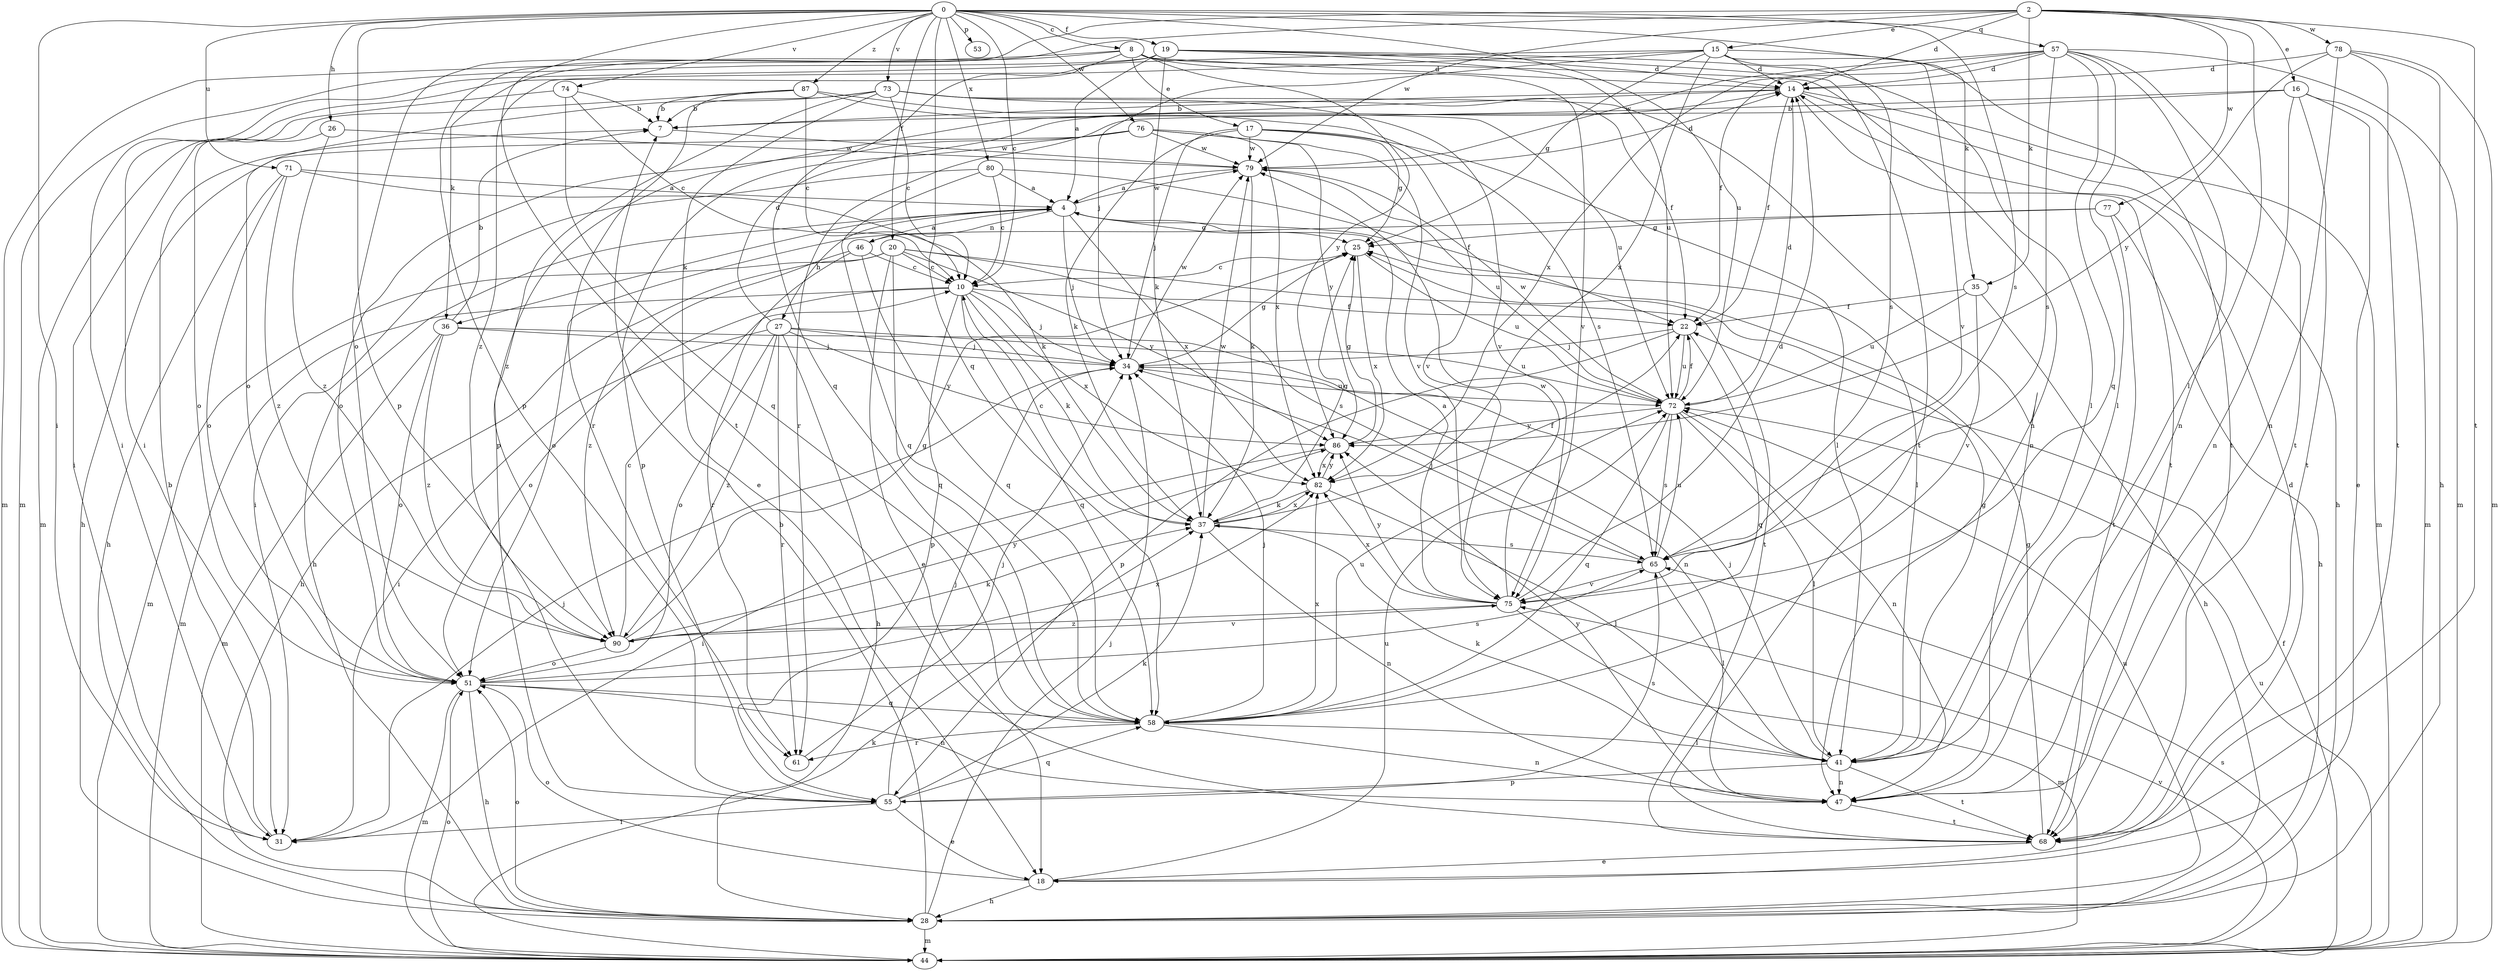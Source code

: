 strict digraph  {
0;
2;
4;
7;
8;
10;
14;
15;
16;
17;
18;
19;
20;
22;
25;
26;
27;
28;
31;
34;
35;
36;
37;
41;
44;
46;
47;
51;
53;
55;
57;
58;
61;
65;
68;
71;
72;
73;
74;
75;
76;
77;
78;
79;
80;
82;
86;
87;
90;
0 -> 8  [label=c];
0 -> 10  [label=c];
0 -> 19  [label=f];
0 -> 20  [label=f];
0 -> 26  [label=h];
0 -> 31  [label=i];
0 -> 35  [label=k];
0 -> 53  [label=p];
0 -> 55  [label=p];
0 -> 57  [label=q];
0 -> 58  [label=q];
0 -> 65  [label=s];
0 -> 68  [label=t];
0 -> 71  [label=u];
0 -> 72  [label=u];
0 -> 73  [label=v];
0 -> 74  [label=v];
0 -> 76  [label=w];
0 -> 80  [label=x];
0 -> 87  [label=z];
2 -> 14  [label=d];
2 -> 15  [label=e];
2 -> 16  [label=e];
2 -> 35  [label=k];
2 -> 41  [label=l];
2 -> 51  [label=o];
2 -> 55  [label=p];
2 -> 68  [label=t];
2 -> 77  [label=w];
2 -> 78  [label=w];
2 -> 79  [label=w];
4 -> 25  [label=g];
4 -> 27  [label=h];
4 -> 28  [label=h];
4 -> 34  [label=j];
4 -> 36  [label=k];
4 -> 41  [label=l];
4 -> 46  [label=n];
4 -> 79  [label=w];
4 -> 82  [label=x];
7 -> 79  [label=w];
8 -> 14  [label=d];
8 -> 17  [label=e];
8 -> 36  [label=k];
8 -> 44  [label=m];
8 -> 47  [label=n];
8 -> 58  [label=q];
8 -> 75  [label=v];
8 -> 86  [label=y];
10 -> 22  [label=f];
10 -> 34  [label=j];
10 -> 37  [label=k];
10 -> 44  [label=m];
10 -> 51  [label=o];
10 -> 55  [label=p];
10 -> 58  [label=q];
10 -> 82  [label=x];
14 -> 7  [label=b];
14 -> 22  [label=f];
14 -> 28  [label=h];
14 -> 44  [label=m];
14 -> 68  [label=t];
14 -> 90  [label=z];
15 -> 14  [label=d];
15 -> 25  [label=g];
15 -> 31  [label=i];
15 -> 34  [label=j];
15 -> 65  [label=s];
15 -> 68  [label=t];
15 -> 75  [label=v];
15 -> 82  [label=x];
15 -> 90  [label=z];
16 -> 7  [label=b];
16 -> 18  [label=e];
16 -> 44  [label=m];
16 -> 47  [label=n];
16 -> 61  [label=r];
16 -> 68  [label=t];
17 -> 25  [label=g];
17 -> 34  [label=j];
17 -> 37  [label=k];
17 -> 41  [label=l];
17 -> 75  [label=v];
17 -> 79  [label=w];
18 -> 14  [label=d];
18 -> 28  [label=h];
18 -> 51  [label=o];
18 -> 72  [label=u];
19 -> 4  [label=a];
19 -> 14  [label=d];
19 -> 31  [label=i];
19 -> 37  [label=k];
19 -> 41  [label=l];
19 -> 44  [label=m];
19 -> 68  [label=t];
19 -> 72  [label=u];
20 -> 10  [label=c];
20 -> 18  [label=e];
20 -> 28  [label=h];
20 -> 44  [label=m];
20 -> 58  [label=q];
20 -> 65  [label=s];
20 -> 68  [label=t];
20 -> 86  [label=y];
22 -> 34  [label=j];
22 -> 55  [label=p];
22 -> 58  [label=q];
22 -> 72  [label=u];
25 -> 10  [label=c];
25 -> 72  [label=u];
25 -> 82  [label=x];
26 -> 51  [label=o];
26 -> 79  [label=w];
26 -> 90  [label=z];
27 -> 14  [label=d];
27 -> 28  [label=h];
27 -> 31  [label=i];
27 -> 34  [label=j];
27 -> 51  [label=o];
27 -> 61  [label=r];
27 -> 72  [label=u];
27 -> 86  [label=y];
27 -> 90  [label=z];
28 -> 7  [label=b];
28 -> 34  [label=j];
28 -> 44  [label=m];
28 -> 51  [label=o];
28 -> 72  [label=u];
31 -> 7  [label=b];
31 -> 34  [label=j];
34 -> 25  [label=g];
34 -> 72  [label=u];
34 -> 79  [label=w];
35 -> 22  [label=f];
35 -> 28  [label=h];
35 -> 72  [label=u];
35 -> 75  [label=v];
36 -> 7  [label=b];
36 -> 34  [label=j];
36 -> 44  [label=m];
36 -> 47  [label=n];
36 -> 51  [label=o];
36 -> 90  [label=z];
37 -> 10  [label=c];
37 -> 22  [label=f];
37 -> 25  [label=g];
37 -> 47  [label=n];
37 -> 65  [label=s];
37 -> 79  [label=w];
37 -> 82  [label=x];
41 -> 25  [label=g];
41 -> 34  [label=j];
41 -> 37  [label=k];
41 -> 47  [label=n];
41 -> 55  [label=p];
41 -> 68  [label=t];
44 -> 22  [label=f];
44 -> 37  [label=k];
44 -> 51  [label=o];
44 -> 65  [label=s];
44 -> 72  [label=u];
44 -> 75  [label=v];
46 -> 4  [label=a];
46 -> 10  [label=c];
46 -> 58  [label=q];
46 -> 61  [label=r];
46 -> 90  [label=z];
47 -> 68  [label=t];
47 -> 86  [label=y];
51 -> 28  [label=h];
51 -> 44  [label=m];
51 -> 47  [label=n];
51 -> 58  [label=q];
51 -> 65  [label=s];
51 -> 82  [label=x];
55 -> 18  [label=e];
55 -> 31  [label=i];
55 -> 34  [label=j];
55 -> 37  [label=k];
55 -> 58  [label=q];
55 -> 65  [label=s];
57 -> 14  [label=d];
57 -> 22  [label=f];
57 -> 41  [label=l];
57 -> 44  [label=m];
57 -> 47  [label=n];
57 -> 58  [label=q];
57 -> 65  [label=s];
57 -> 68  [label=t];
57 -> 79  [label=w];
57 -> 82  [label=x];
58 -> 34  [label=j];
58 -> 41  [label=l];
58 -> 47  [label=n];
58 -> 61  [label=r];
58 -> 72  [label=u];
58 -> 82  [label=x];
61 -> 34  [label=j];
65 -> 34  [label=j];
65 -> 41  [label=l];
65 -> 72  [label=u];
65 -> 75  [label=v];
68 -> 18  [label=e];
68 -> 25  [label=g];
71 -> 4  [label=a];
71 -> 28  [label=h];
71 -> 37  [label=k];
71 -> 51  [label=o];
71 -> 90  [label=z];
72 -> 14  [label=d];
72 -> 22  [label=f];
72 -> 41  [label=l];
72 -> 47  [label=n];
72 -> 58  [label=q];
72 -> 65  [label=s];
72 -> 79  [label=w];
72 -> 86  [label=y];
73 -> 7  [label=b];
73 -> 10  [label=c];
73 -> 18  [label=e];
73 -> 22  [label=f];
73 -> 47  [label=n];
73 -> 51  [label=o];
73 -> 55  [label=p];
73 -> 75  [label=v];
74 -> 7  [label=b];
74 -> 10  [label=c];
74 -> 44  [label=m];
74 -> 58  [label=q];
75 -> 4  [label=a];
75 -> 14  [label=d];
75 -> 44  [label=m];
75 -> 79  [label=w];
75 -> 82  [label=x];
75 -> 86  [label=y];
75 -> 90  [label=z];
76 -> 28  [label=h];
76 -> 51  [label=o];
76 -> 55  [label=p];
76 -> 75  [label=v];
76 -> 79  [label=w];
76 -> 82  [label=x];
76 -> 86  [label=y];
77 -> 25  [label=g];
77 -> 28  [label=h];
77 -> 51  [label=o];
77 -> 68  [label=t];
78 -> 14  [label=d];
78 -> 28  [label=h];
78 -> 44  [label=m];
78 -> 47  [label=n];
78 -> 68  [label=t];
78 -> 86  [label=y];
79 -> 4  [label=a];
79 -> 14  [label=d];
79 -> 37  [label=k];
79 -> 72  [label=u];
80 -> 4  [label=a];
80 -> 10  [label=c];
80 -> 22  [label=f];
80 -> 31  [label=i];
80 -> 58  [label=q];
82 -> 37  [label=k];
82 -> 41  [label=l];
82 -> 86  [label=y];
86 -> 25  [label=g];
86 -> 31  [label=i];
86 -> 82  [label=x];
87 -> 7  [label=b];
87 -> 10  [label=c];
87 -> 31  [label=i];
87 -> 61  [label=r];
87 -> 65  [label=s];
87 -> 72  [label=u];
90 -> 10  [label=c];
90 -> 25  [label=g];
90 -> 37  [label=k];
90 -> 51  [label=o];
90 -> 75  [label=v];
90 -> 86  [label=y];
}
